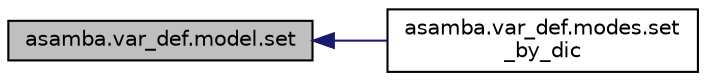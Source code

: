 digraph "asamba.var_def.model.set"
{
  edge [fontname="Helvetica",fontsize="10",labelfontname="Helvetica",labelfontsize="10"];
  node [fontname="Helvetica",fontsize="10",shape=record];
  rankdir="LR";
  Node5 [label="asamba.var_def.model.set",height=0.2,width=0.4,color="black", fillcolor="grey75", style="filled", fontcolor="black"];
  Node5 -> Node6 [dir="back",color="midnightblue",fontsize="10",style="solid",fontname="Helvetica"];
  Node6 [label="asamba.var_def.modes.set\l_by_dic",height=0.2,width=0.4,color="black", fillcolor="white", style="filled",URL="$classasamba_1_1var__def_1_1modes.html#a2d9b87e9cdfe54142627a502476bb868"];
}
